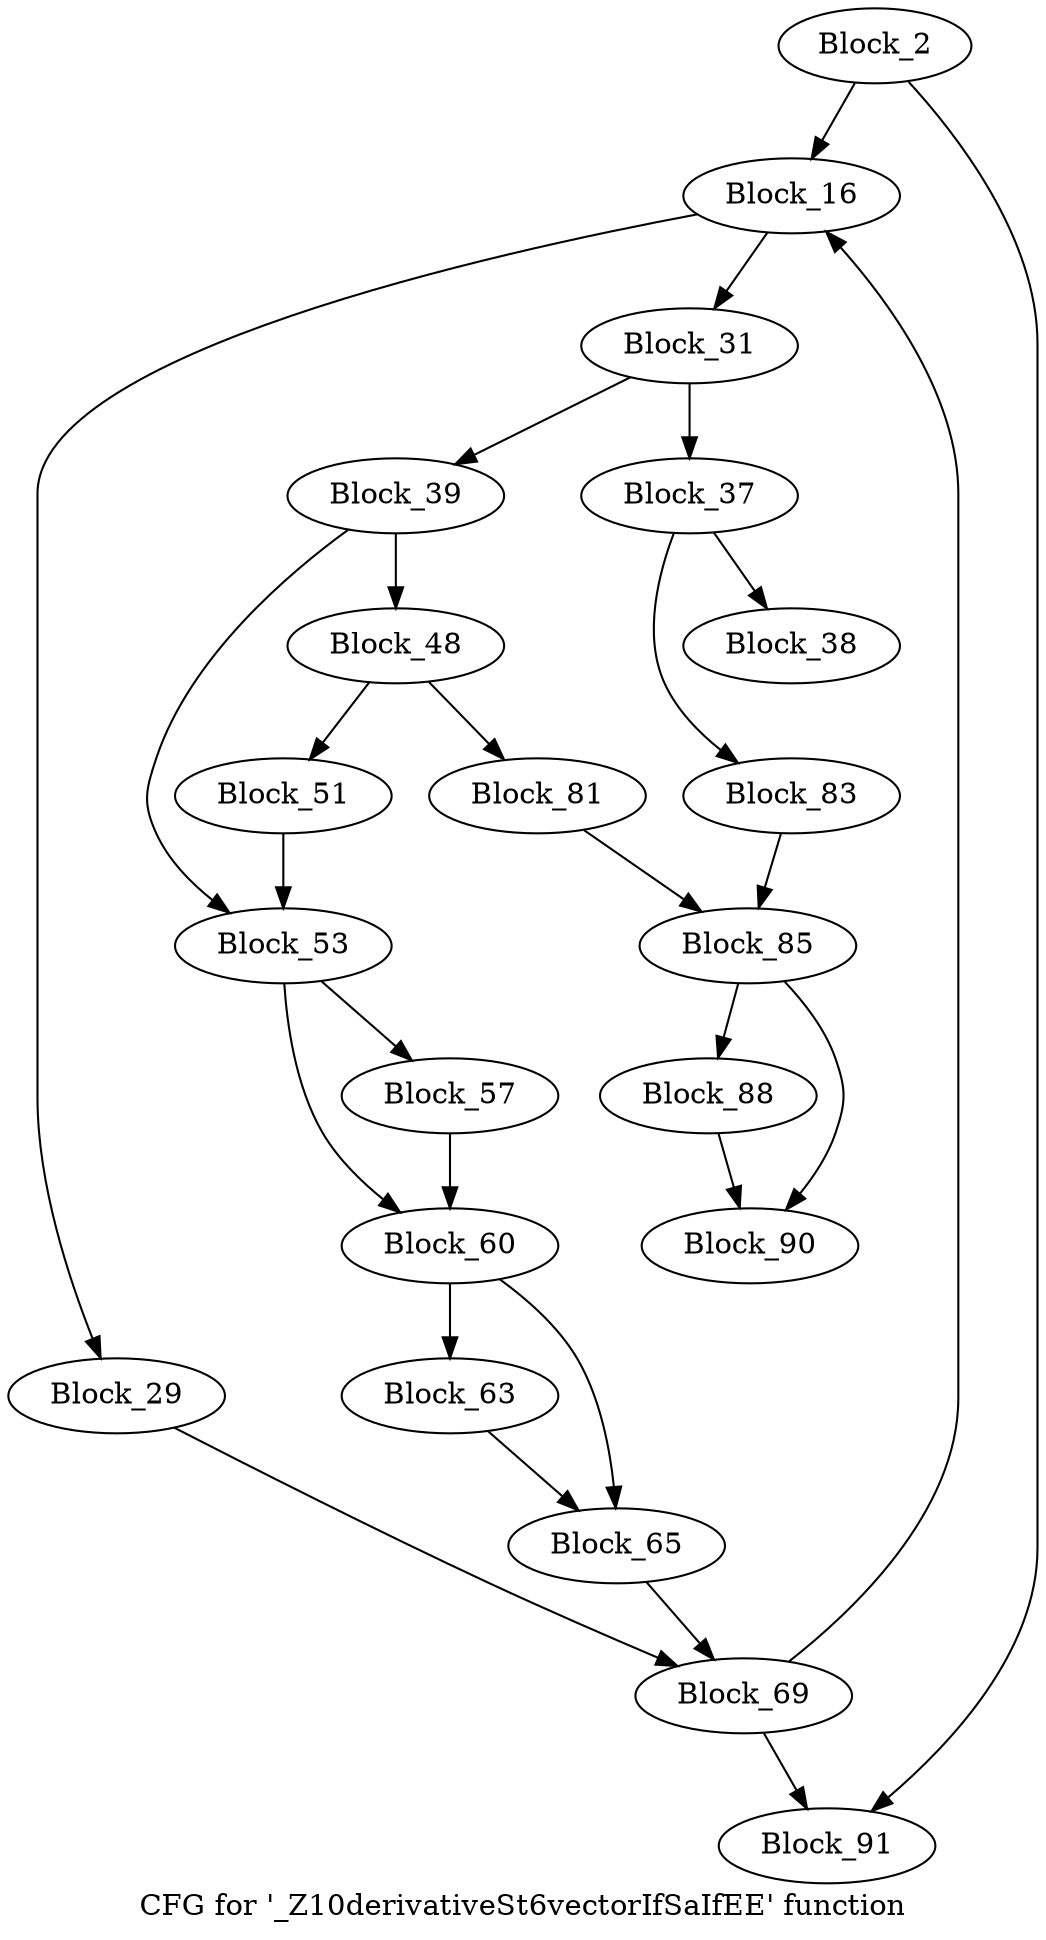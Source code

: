 digraph "CFG for '_Z10derivativeSt6vectorIfSaIfEE' function" {
	label="CFG for '_Z10derivativeSt6vectorIfSaIfEE' function";

	block_2 [label="Block_2"];
	block_2:s0 -> block_16;
	block_2:s1 -> block_91;
	block_16 [label="Block_16"];
	block_16:s0 -> block_31;
	block_16:s1 -> block_29;
	block_29 [label="Block_29"];
	block_29 -> block_69;
	block_31 [label="Block_31"];
	block_31:s0 -> block_37;
	block_31:s1 -> block_39;
	block_37 [label="Block_37"];
	block_37 -> block_38;
	block_37 -> block_83;
	block_38 [label="Block_38"];
	block_39 [label="Block_39"];
	block_39:s0 -> block_53;
	block_39:s1 -> block_48;
	block_48 [label="Block_48"];
	block_48 -> block_51;
	block_48 -> block_81;
	block_51 [label="Block_51"];
	block_51 -> block_53;
	block_53 [label="Block_53"];
	block_53:s0 -> block_57;
	block_53:s1 -> block_60;
	block_57 [label="Block_57"];
	block_57 -> block_60;
	block_60 [label="Block_60"];
	block_60:s0 -> block_65;
	block_60:s1 -> block_63;
	block_63 [label="Block_63"];
	block_63 -> block_65;
	block_65 [label="Block_65"];
	block_65 -> block_69;
	block_69 [label="Block_69"];
	block_69:s0 -> block_16;
	block_69:s1 -> block_91;
	block_81 [label="Block_81"];
	block_81 -> block_85;
	block_83 [label="Block_83"];
	block_83 -> block_85;
	block_85 [label="Block_85"];
	block_85:s0 -> block_90;
	block_85:s1 -> block_88;
	block_88 [label="Block_88"];
	block_88 -> block_90;
	block_90 [label="Block_90"];
	block_91 [label="Block_91"];
}
